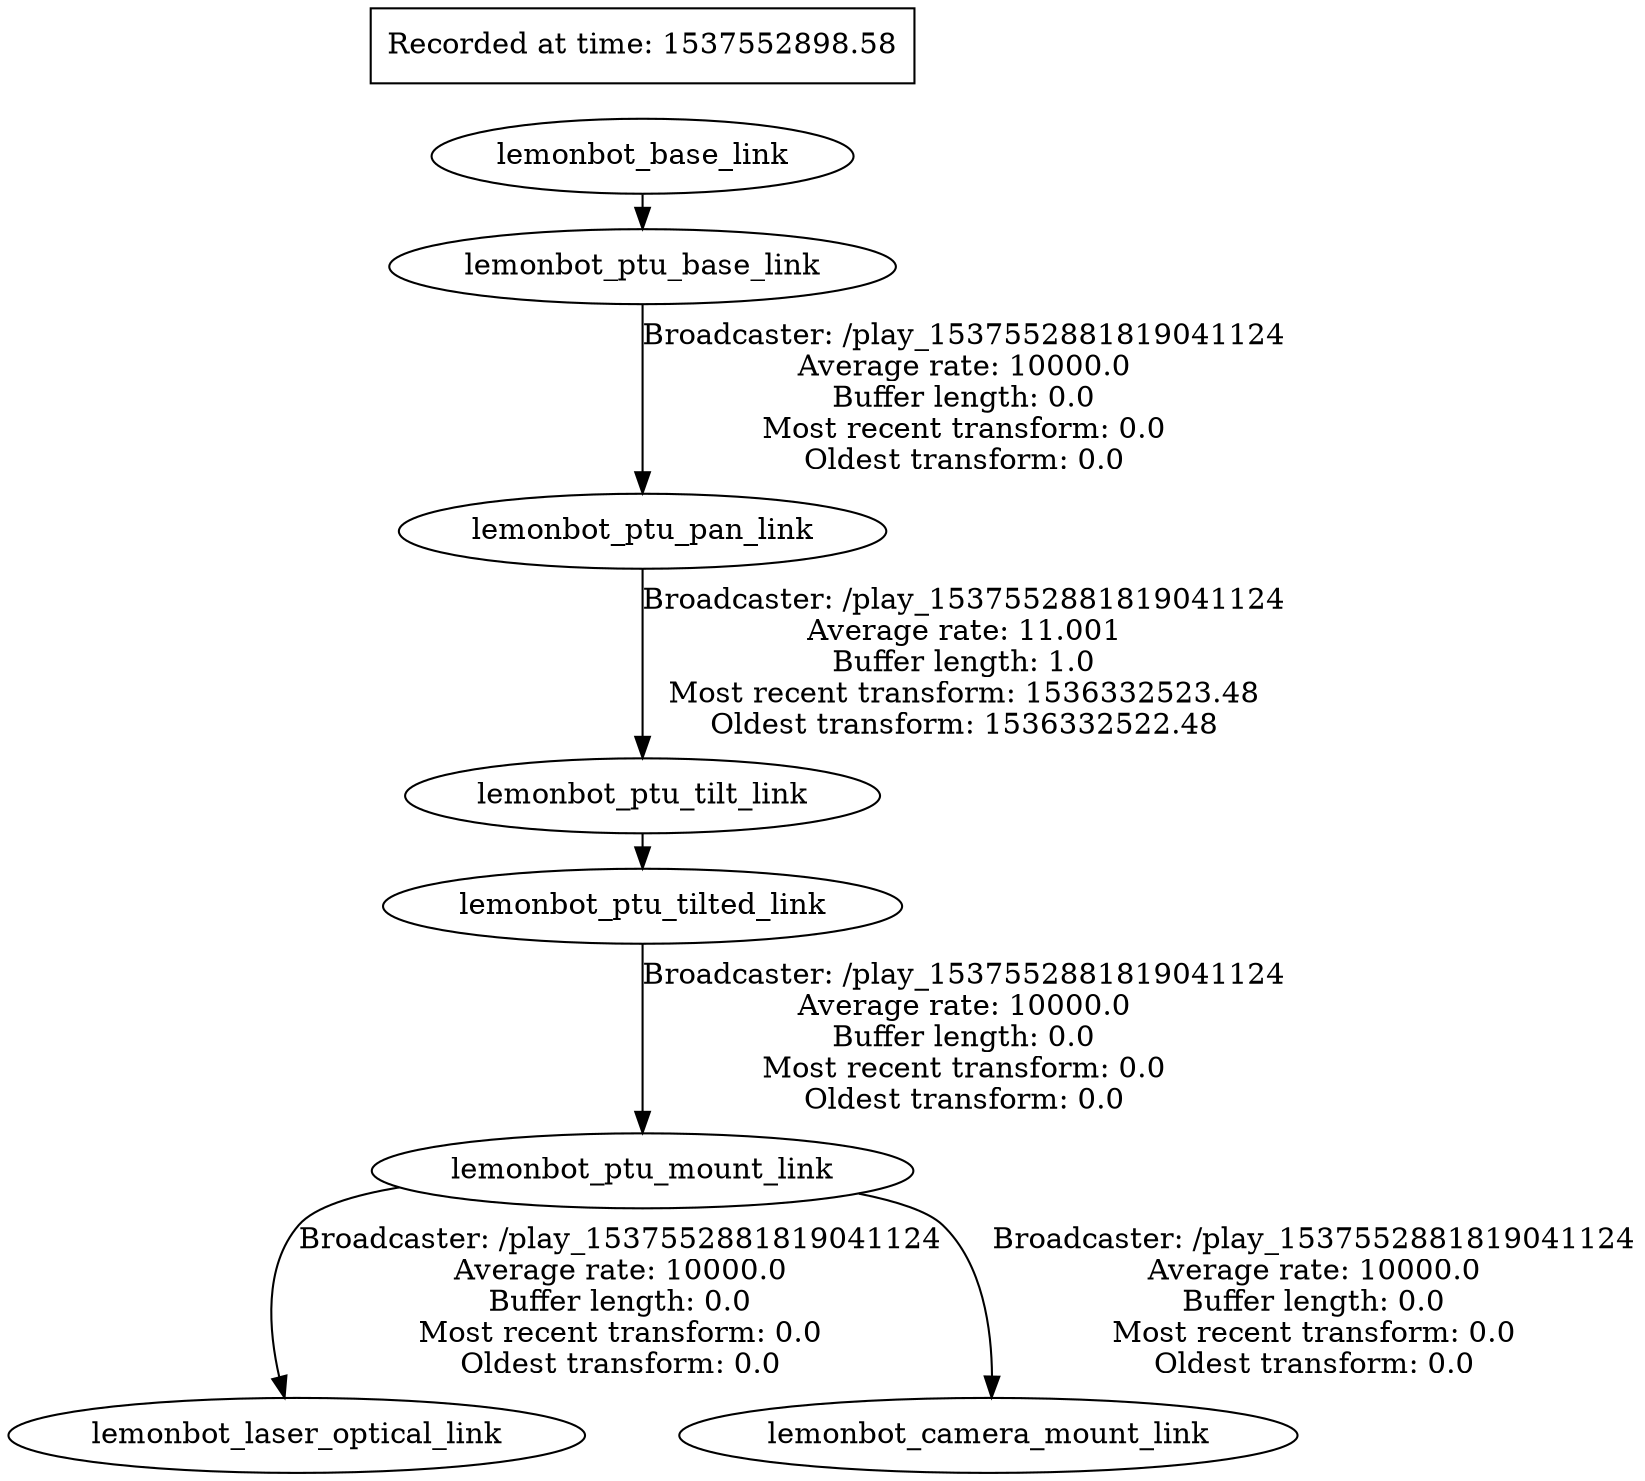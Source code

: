 digraph graphname {
	graph [bb="0,0,605.79,851",
		compound=True,
		rank=same,
		rankdir=TB,
		ranksep=0.2
	];
	node [label="\N"];
	lemonbot_ptu_tilted_link	 [height=0.5,
		label=lemonbot_ptu_tilted_link,
		pos="240.79,272",
		shape=ellipse,
		width=2.7984];
	lemonbot_ptu_mount_link	 [height=0.5,
		label=lemonbot_ptu_mount_link,
		pos="240.79,145",
		shape=ellipse,
		width=2.9247];
	lemonbot_ptu_tilted_link -> lemonbot_ptu_mount_link	 [label="Broadcaster: /play_1537552881819041124\nAverage rate: 10000.0\nBuffer length: 0.0\nMost recent transform: 0.0\nOldest transform: 0.0",
		lp="358.29,208.5",
		penwidth=1,
		pos="e,240.79,163.31 240.79,253.88 240.79,233.15 240.79,197.95 240.79,173.42"];
	lemonbot_laser_optical_link	 [height=0.5,
		label=lemonbot_laser_optical_link,
		pos="111.79,18",
		shape=ellipse,
		width=3.1053];
	lemonbot_ptu_mount_link -> lemonbot_laser_optical_link	 [label="Broadcaster: /play_1537552881819041124\nAverage rate: 10000.0\nBuffer length: 0.0\nMost recent transform: 0.0\nOldest transform: 0.0",
		lp="230.29,81.5",
		penwidth=1,
		pos="e,106.08,36.059 152.66,135.08 134.37,131.39 118.8,126.22 112.79,119 96.11,98.952 98.66,68.002 103.62,45.846"];
	lemonbot_camera_mount_link	 [height=0.5,
		label=lemonbot_camera_mount_link,
		pos="369.79,18",
		shape=ellipse,
		width=3.34];
	lemonbot_ptu_mount_link -> lemonbot_camera_mount_link	 [label="Broadcaster: /play_1537552881819041124\nAverage rate: 10000.0\nBuffer length: 0.0\nMost recent transform: 0.0\nOldest transform: 0.0",
		lp="488.29,81.5",
		penwidth=1,
		pos="e,371.14,36.049 315.92,132.36 330.28,128.8 342.5,124.36 347.79,119 366.57,99.974 370.88,68.791 371.24,46.3"];
	lemonbot_ptu_base_link	 [height=0.5,
		label=lemonbot_ptu_base_link,
		pos="240.79,653",
		shape=ellipse,
		width=2.7261];
	lemonbot_ptu_pan_link	 [height=0.5,
		label=lemonbot_ptu_pan_link,
		pos="240.79,526",
		shape=ellipse,
		width=2.6359];
	lemonbot_ptu_base_link -> lemonbot_ptu_pan_link	 [label="Broadcaster: /play_1537552881819041124\nAverage rate: 10000.0\nBuffer length: 0.0\nMost recent transform: 0.0\nOldest transform: 0.0",
		lp="358.29,589.5",
		penwidth=1,
		pos="e,240.79,544.31 240.79,634.88 240.79,614.15 240.79,578.95 240.79,554.42"];
	lemonbot_ptu_tilt_link	 [height=0.5,
		label=lemonbot_ptu_tilt_link,
		pos="240.79,399",
		shape=ellipse,
		width=2.5637];
	lemonbot_ptu_pan_link -> lemonbot_ptu_tilt_link	 [label="Broadcaster: /play_1537552881819041124\nAverage rate: 11.001\nBuffer length: 1.0\nMost recent transform: 1536332523.48\nOldest transform: 1536332522.48",
		lp="358.29,462.5",
		penwidth=1,
		pos="e,240.79,417.31 240.79,507.88 240.79,487.15 240.79,451.95 240.79,427.42"];
	lemonbot_ptu_tilt_link -> lemonbot_ptu_tilted_link	 [
		lp="358.29,335.5",
		penwidth=1,
		pos="e,240.79,290.31 240.79,380.88 240.79,360.15 240.79,324.95 240.79,300.42"];
	lemonbot_base_link	 [height=0.5,
		label=lemonbot_base_link,
		pos="240.79,780",
		shape=ellipse,
		width=2.2929];
	lemonbot_base_link -> lemonbot_ptu_base_link	 [
		lp="358.29,716.5",
		penwidth=1,
		pos="e,240.79,671.31 240.79,761.88 240.79,741.15 240.79,705.95 240.79,681.42"];
	"_22Recorded_20at_20time_3A_201537552898.58_22"	 [height=0.5,
		label="Recorded at time: 1537552898.58",
		pos="240.79,833",
		shape=box,
		width=2.8194];
	"_22Recorded_20at_20time_3A_201537552898.58_22" -> lemonbot_base_link	 [penwidth=1,
		pos="e,240.79,798.25 240.79,814.73 240.79,812.66 240.79,810.5 240.79,808.32",
		style=invis];
}
